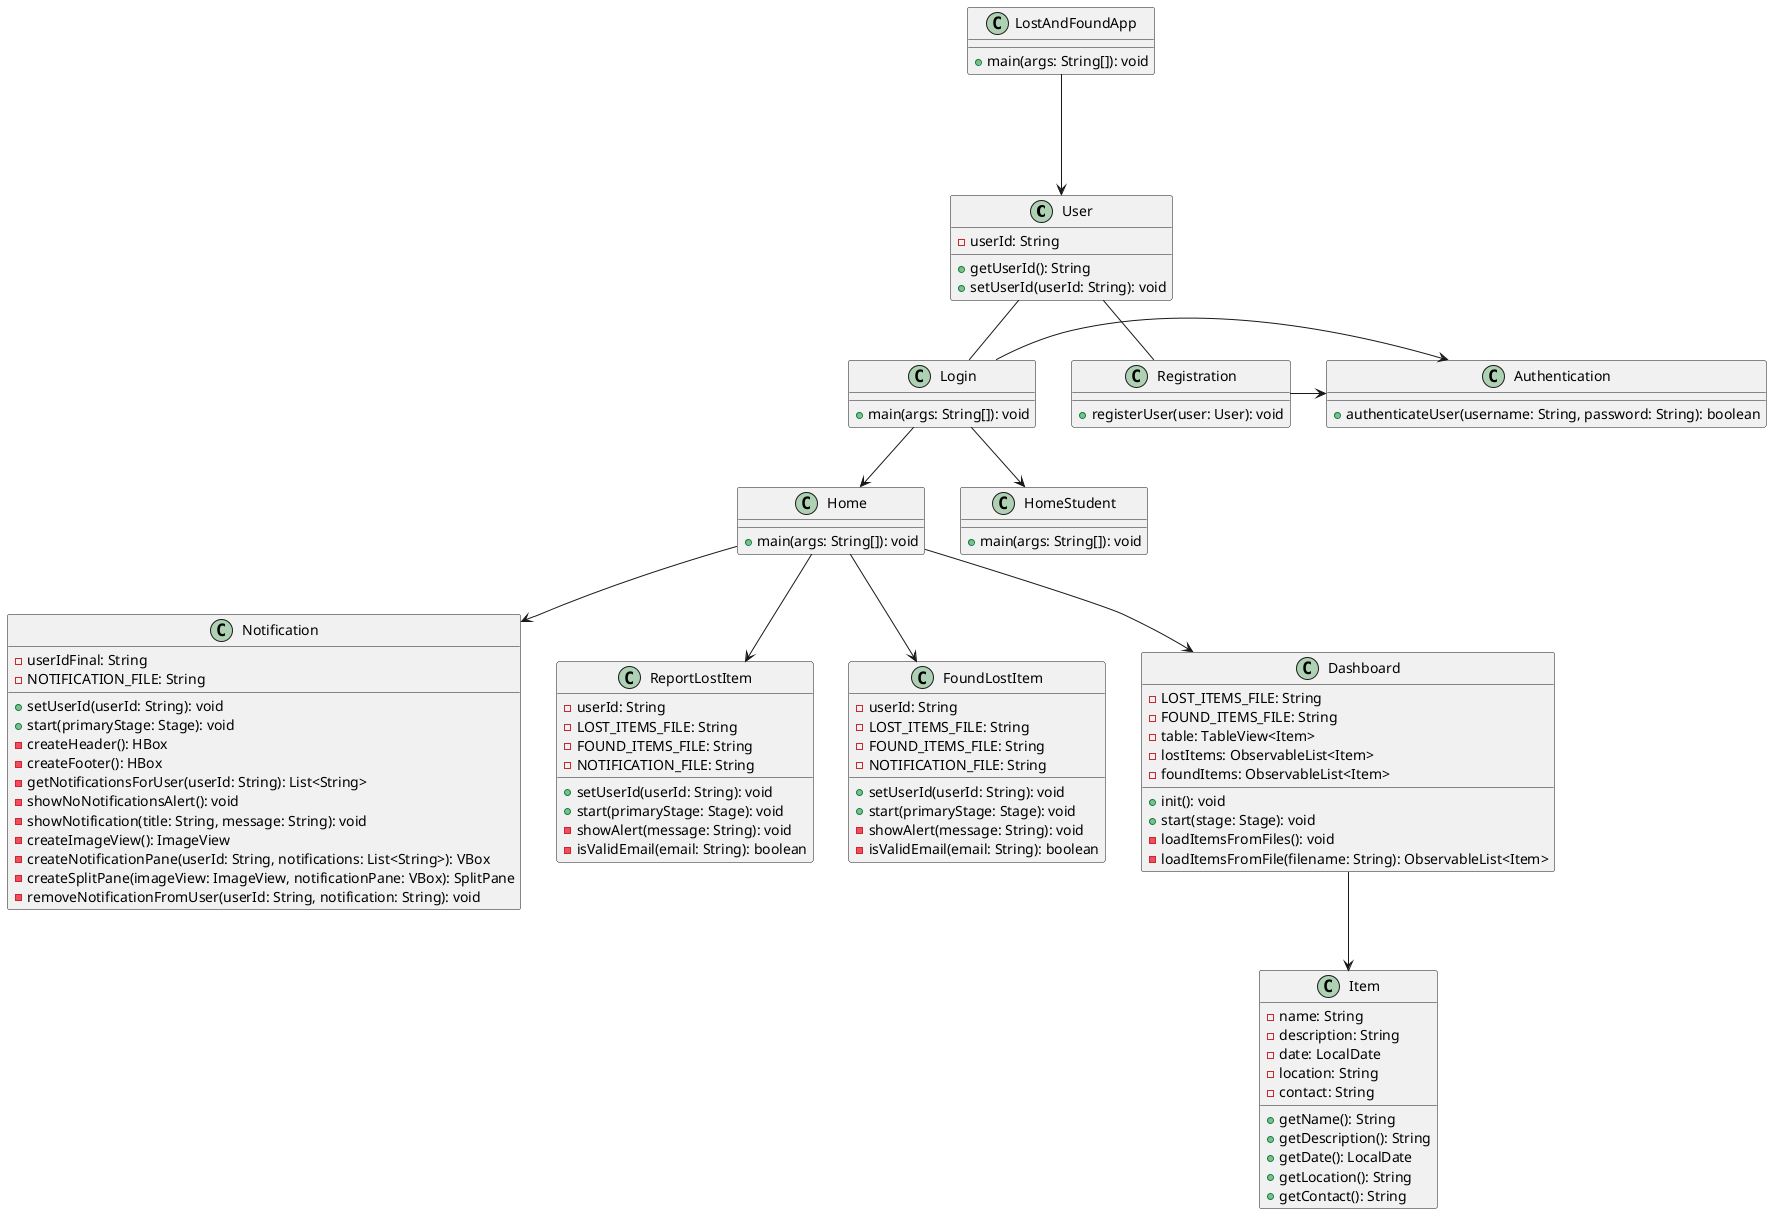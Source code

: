 @startuml

class User {
  - userId: String
  + getUserId(): String
  + setUserId(userId: String): void
}

class Registration {
  + registerUser(user: User): void
}

class Login {
  + main(args: String[]): void
}

class Authentication {
  + authenticateUser(username: String, password: String): boolean
}

class Home {
  + main(args: String[]): void
}

class HomeStudent {
  + main(args: String[]): void
}

class LostAndFoundApp {
  + main(args: String[]): void
}

class Notification {
  - userIdFinal: String
  - NOTIFICATION_FILE: String
  + setUserId(userId: String): void
  + start(primaryStage: Stage): void
  - createHeader(): HBox
  - createFooter(): HBox
  - getNotificationsForUser(userId: String): List<String>
  - showNoNotificationsAlert(): void
  - showNotification(title: String, message: String): void
  - createImageView(): ImageView
  - createNotificationPane(userId: String, notifications: List<String>): VBox
  - createSplitPane(imageView: ImageView, notificationPane: VBox): SplitPane
  - removeNotificationFromUser(userId: String, notification: String): void
}

class ReportLostItem {
  - userId: String
  - LOST_ITEMS_FILE: String
  - FOUND_ITEMS_FILE: String
  - NOTIFICATION_FILE: String
  + setUserId(userId: String): void
  + start(primaryStage: Stage): void
  - showAlert(message: String): void
  - isValidEmail(email: String): boolean
}

class FoundLostItem {
  - userId: String
  - LOST_ITEMS_FILE: String
  - FOUND_ITEMS_FILE: String
  - NOTIFICATION_FILE: String
  + setUserId(userId: String): void
  + start(primaryStage: Stage): void
  - showAlert(message: String): void
  - isValidEmail(email: String): boolean
}

class Dashboard {
  - LOST_ITEMS_FILE: String
  - FOUND_ITEMS_FILE: String
  - table: TableView<Item>
  - lostItems: ObservableList<Item>
  - foundItems: ObservableList<Item>
  + init(): void
  + start(stage: Stage): void
  - loadItemsFromFiles(): void
  - loadItemsFromFile(filename: String): ObservableList<Item>
}

class Item {
  - name: String
  - description: String
  - date: LocalDate
  - location: String
  - contact: String
  + getName(): String
  + getDescription(): String
  + getDate(): LocalDate
  + getLocation(): String
  + getContact(): String
}

LostAndFoundApp ---> User 

User -- Login
User -- Registration
Login -> Authentication
Registration -> Authentication

Login --> Home
Login --> HomeStudent

Home --> Notification
Home --> ReportLostItem
Home --> FoundLostItem
Home --> Dashboard

Dashboard --> Item


' Authentication --> User
' Registration --> User
' Authentication --> Dashboard
' Registration --> Dashboard
' Authentication --> LostAndFoundApp
' Registration --> LostAndFoundApp
' LostAndFoundApp --> Dashboard
' Dashboard --> Item
' Dashboard --> TableView
' Notification --> Application
' ReportLostItem --> Application
' FoundLostItem --> Application
' Login --> Authentication
' Home --> Authentication
' HomeStudent --> Authentication

@enduml
